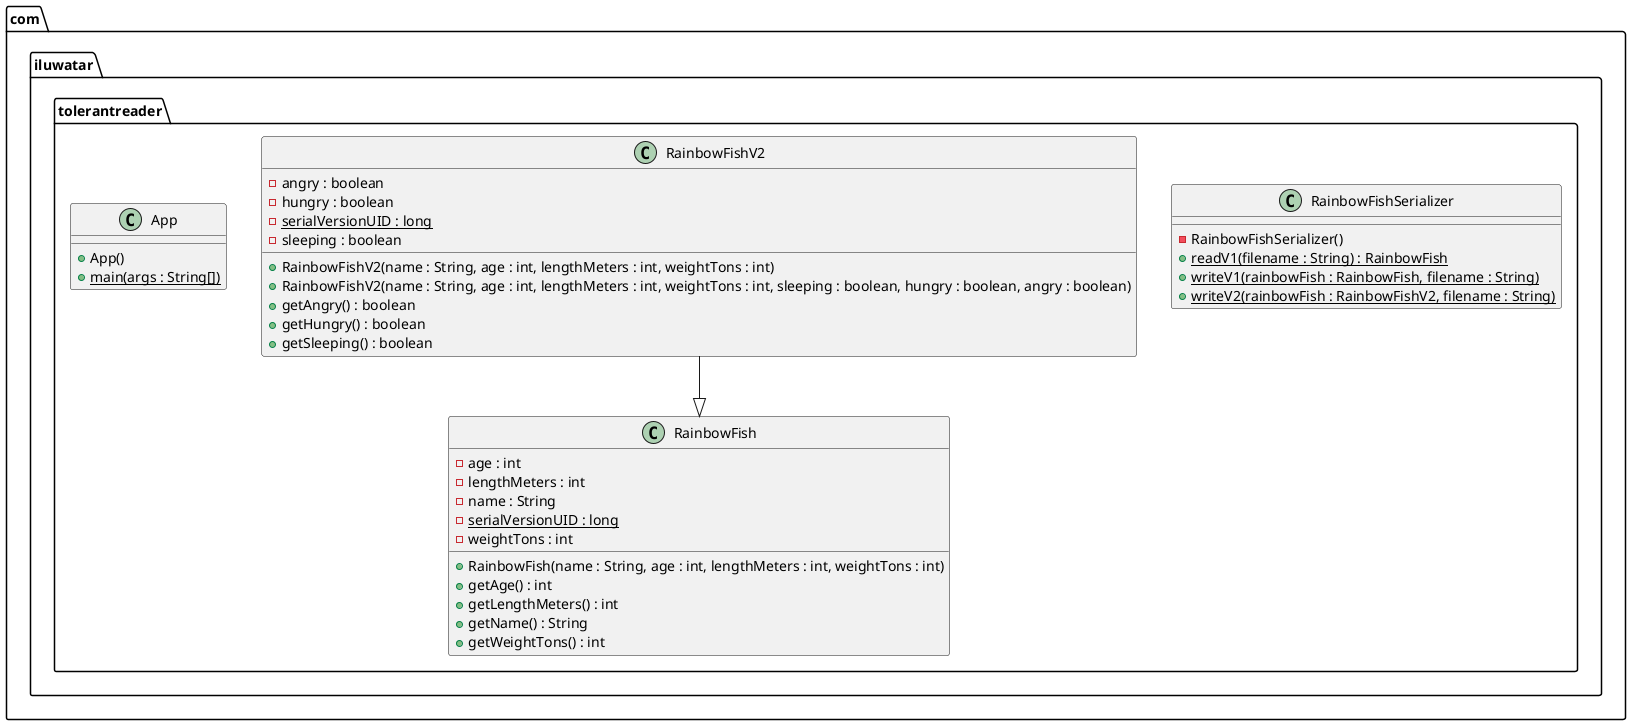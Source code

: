 @startuml
package com.iluwatar.tolerantreader {
  class RainbowFishSerializer {
    - RainbowFishSerializer()
    + readV1(filename : String) : RainbowFish {static}
    + writeV1(rainbowFish : RainbowFish, filename : String) {static}
    + writeV2(rainbowFish : RainbowFishV2, filename : String) {static}
  }
  class RainbowFish {
    - age : int
    - lengthMeters : int
    - name : String
    - serialVersionUID : long {static}
    - weightTons : int
    + RainbowFish(name : String, age : int, lengthMeters : int, weightTons : int)
    + getAge() : int
    + getLengthMeters() : int
    + getName() : String
    + getWeightTons() : int
  }
  class RainbowFishV2 {
    - angry : boolean
    - hungry : boolean
    - serialVersionUID : long {static}
    - sleeping : boolean
    + RainbowFishV2(name : String, age : int, lengthMeters : int, weightTons : int)
    + RainbowFishV2(name : String, age : int, lengthMeters : int, weightTons : int, sleeping : boolean, hungry : boolean, angry : boolean)
    + getAngry() : boolean
    + getHungry() : boolean
    + getSleeping() : boolean
  }
  class App {
    + App()
    + main(args : String[]) {static}
  }
}
RainbowFishV2 --|> RainbowFish 
@enduml